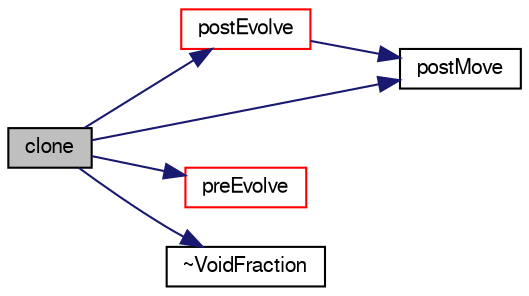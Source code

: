 digraph "clone"
{
  bgcolor="transparent";
  edge [fontname="FreeSans",fontsize="10",labelfontname="FreeSans",labelfontsize="10"];
  node [fontname="FreeSans",fontsize="10",shape=record];
  rankdir="LR";
  Node56 [label="clone",height=0.2,width=0.4,color="black", fillcolor="grey75", style="filled", fontcolor="black"];
  Node56 -> Node57 [color="midnightblue",fontsize="10",style="solid",fontname="FreeSans"];
  Node57 [label="postEvolve",height=0.2,width=0.4,color="red",URL="$a24002.html#a0bf23f36eb3424966e359419a566eb0a",tooltip="Post-evolve hook. "];
  Node57 -> Node124 [color="midnightblue",fontsize="10",style="solid",fontname="FreeSans"];
  Node124 [label="postMove",height=0.2,width=0.4,color="black",URL="$a24002.html#ad80ec59f5189e675eaab801f75603ed2",tooltip="Post-move hook. "];
  Node56 -> Node124 [color="midnightblue",fontsize="10",style="solid",fontname="FreeSans"];
  Node56 -> Node125 [color="midnightblue",fontsize="10",style="solid",fontname="FreeSans"];
  Node125 [label="preEvolve",height=0.2,width=0.4,color="red",URL="$a24002.html#acc0c9e165d2cf19698ab1a7672a29ab6",tooltip="Pre-evolve hook. "];
  Node56 -> Node129 [color="midnightblue",fontsize="10",style="solid",fontname="FreeSans"];
  Node129 [label="~VoidFraction",height=0.2,width=0.4,color="black",URL="$a24002.html#a95c0851a551a2856fa43e9eb39b1f239",tooltip="Destructor. "];
}
